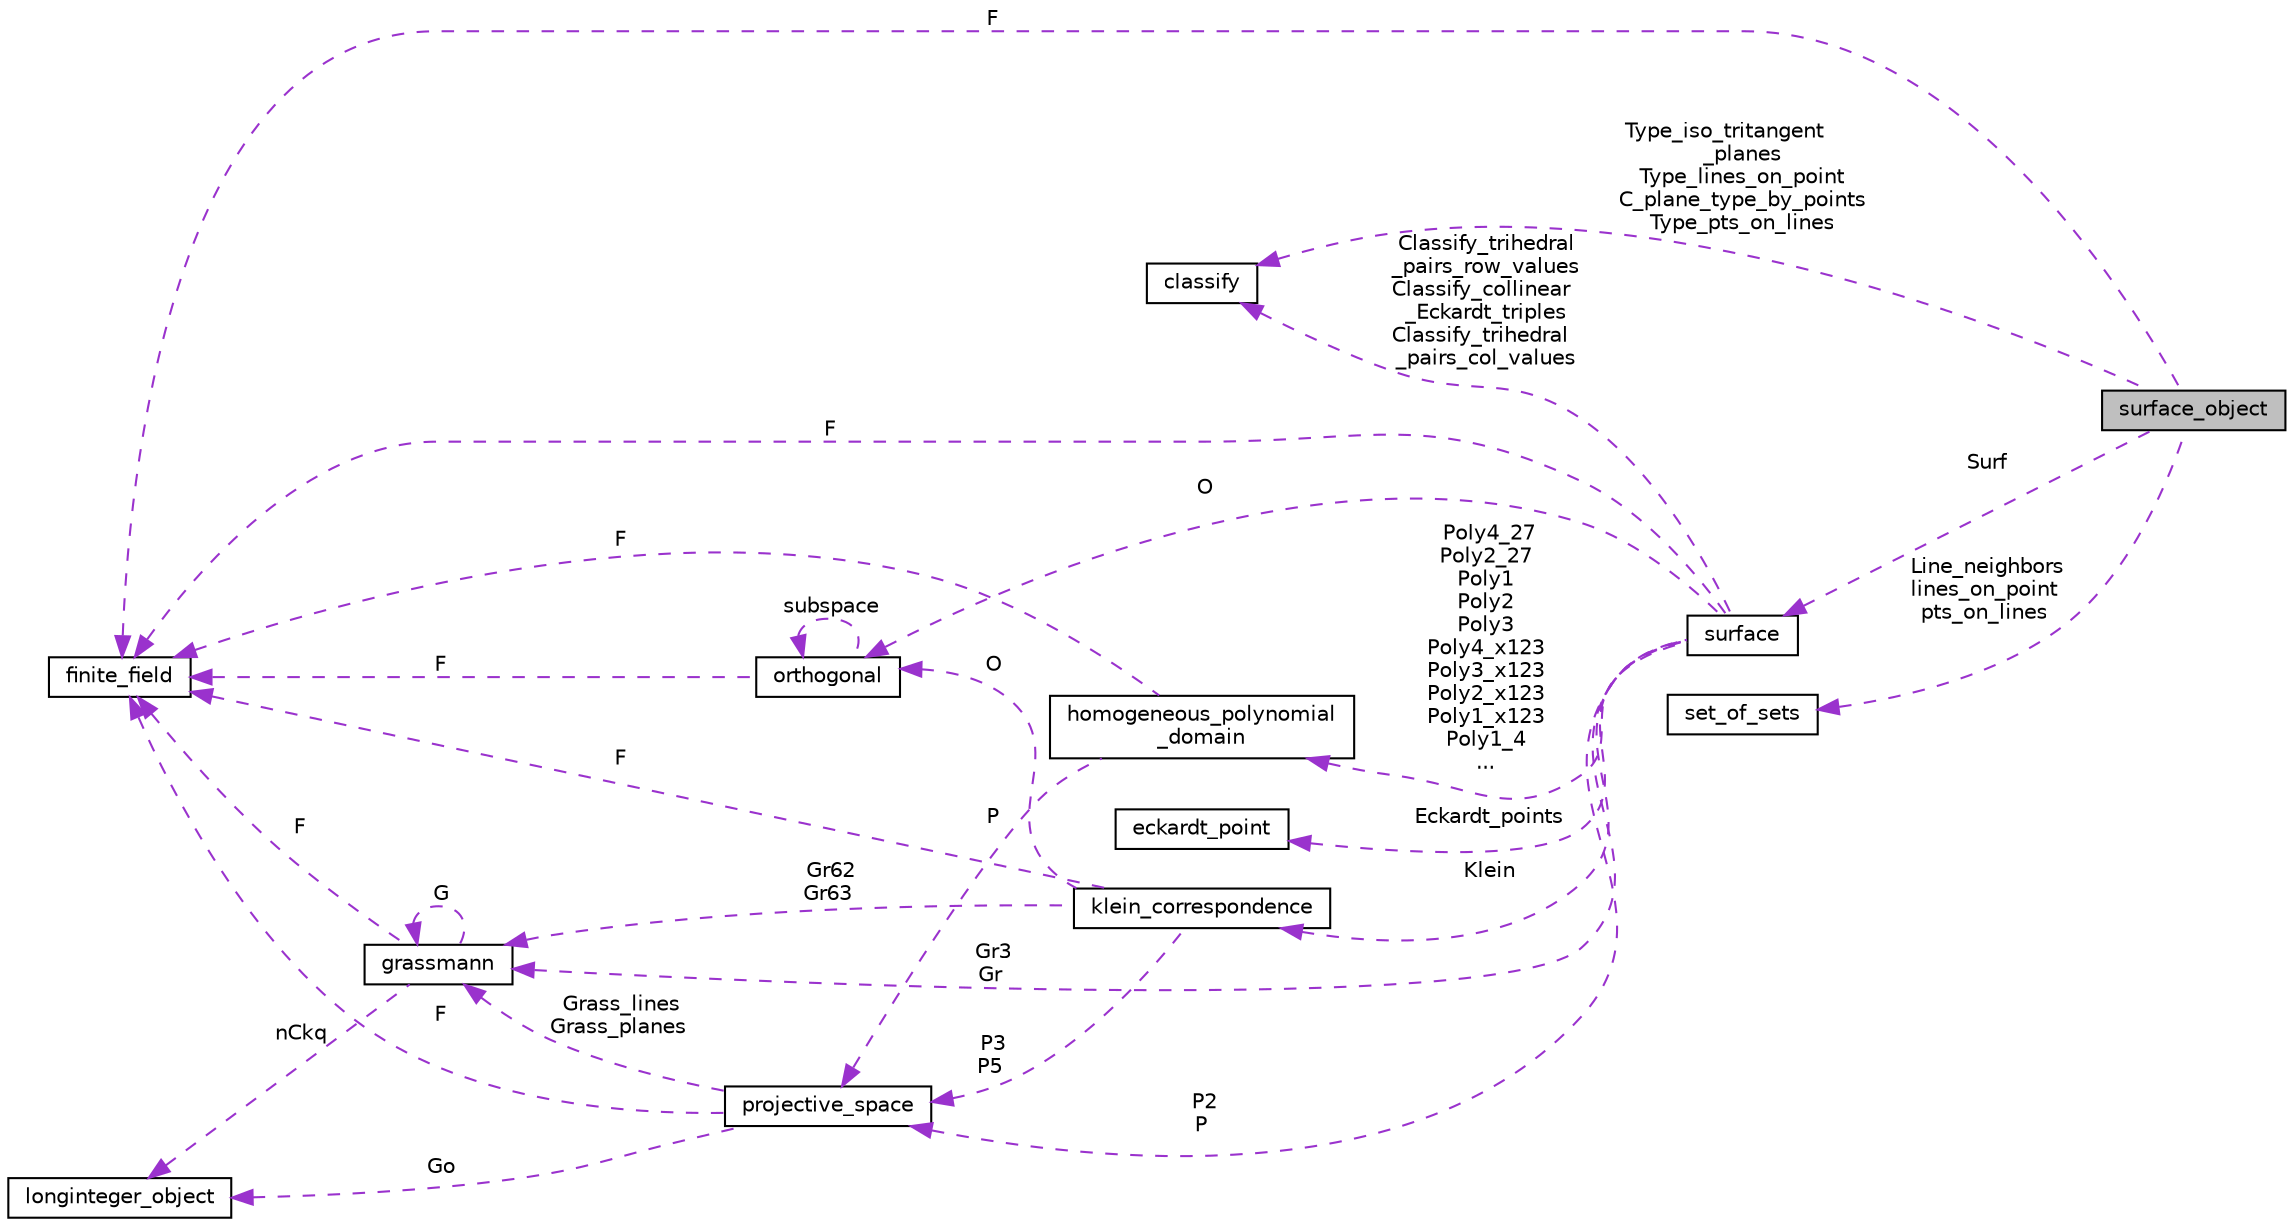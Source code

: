 digraph "surface_object"
{
  edge [fontname="Helvetica",fontsize="10",labelfontname="Helvetica",labelfontsize="10"];
  node [fontname="Helvetica",fontsize="10",shape=record];
  rankdir="LR";
  Node1 [label="surface_object",height=0.2,width=0.4,color="black", fillcolor="grey75", style="filled", fontcolor="black"];
  Node2 -> Node1 [dir="back",color="darkorchid3",fontsize="10",style="dashed",label=" Type_iso_tritangent\l_planes\nType_lines_on_point\nC_plane_type_by_points\nType_pts_on_lines" ,fontname="Helvetica"];
  Node2 [label="classify",height=0.2,width=0.4,color="black", fillcolor="white", style="filled",URL="$d9/d43/classclassify.html"];
  Node3 -> Node1 [dir="back",color="darkorchid3",fontsize="10",style="dashed",label=" Surf" ,fontname="Helvetica"];
  Node3 [label="surface",height=0.2,width=0.4,color="black", fillcolor="white", style="filled",URL="$d5/d88/classsurface.html"];
  Node2 -> Node3 [dir="back",color="darkorchid3",fontsize="10",style="dashed",label=" Classify_trihedral\l_pairs_row_values\nClassify_collinear\l_Eckardt_triples\nClassify_trihedral\l_pairs_col_values" ,fontname="Helvetica"];
  Node4 -> Node3 [dir="back",color="darkorchid3",fontsize="10",style="dashed",label=" Eckardt_points" ,fontname="Helvetica"];
  Node4 [label="eckardt_point",height=0.2,width=0.4,color="black", fillcolor="white", style="filled",URL="$d6/d2e/classeckardt__point.html"];
  Node5 -> Node3 [dir="back",color="darkorchid3",fontsize="10",style="dashed",label=" O" ,fontname="Helvetica"];
  Node5 [label="orthogonal",height=0.2,width=0.4,color="black", fillcolor="white", style="filled",URL="$d7/daa/classorthogonal.html"];
  Node5 -> Node5 [dir="back",color="darkorchid3",fontsize="10",style="dashed",label=" subspace" ,fontname="Helvetica"];
  Node6 -> Node5 [dir="back",color="darkorchid3",fontsize="10",style="dashed",label=" F" ,fontname="Helvetica"];
  Node6 [label="finite_field",height=0.2,width=0.4,color="black", fillcolor="white", style="filled",URL="$df/d5a/classfinite__field.html"];
  Node7 -> Node3 [dir="back",color="darkorchid3",fontsize="10",style="dashed",label=" P2\nP" ,fontname="Helvetica"];
  Node7 [label="projective_space",height=0.2,width=0.4,color="black", fillcolor="white", style="filled",URL="$d2/d17/classprojective__space.html"];
  Node8 -> Node7 [dir="back",color="darkorchid3",fontsize="10",style="dashed",label=" Go" ,fontname="Helvetica"];
  Node8 [label="longinteger_object",height=0.2,width=0.4,color="black", fillcolor="white", style="filled",URL="$dd/d7e/classlonginteger__object.html"];
  Node6 -> Node7 [dir="back",color="darkorchid3",fontsize="10",style="dashed",label=" F" ,fontname="Helvetica"];
  Node9 -> Node7 [dir="back",color="darkorchid3",fontsize="10",style="dashed",label=" Grass_lines\nGrass_planes" ,fontname="Helvetica"];
  Node9 [label="grassmann",height=0.2,width=0.4,color="black", fillcolor="white", style="filled",URL="$df/d02/classgrassmann.html"];
  Node8 -> Node9 [dir="back",color="darkorchid3",fontsize="10",style="dashed",label=" nCkq" ,fontname="Helvetica"];
  Node9 -> Node9 [dir="back",color="darkorchid3",fontsize="10",style="dashed",label=" G" ,fontname="Helvetica"];
  Node6 -> Node9 [dir="back",color="darkorchid3",fontsize="10",style="dashed",label=" F" ,fontname="Helvetica"];
  Node10 -> Node3 [dir="back",color="darkorchid3",fontsize="10",style="dashed",label=" Klein" ,fontname="Helvetica"];
  Node10 [label="klein_correspondence",height=0.2,width=0.4,color="black", fillcolor="white", style="filled",URL="$d7/d99/classklein__correspondence.html"];
  Node5 -> Node10 [dir="back",color="darkorchid3",fontsize="10",style="dashed",label=" O" ,fontname="Helvetica"];
  Node7 -> Node10 [dir="back",color="darkorchid3",fontsize="10",style="dashed",label=" P3\nP5" ,fontname="Helvetica"];
  Node9 -> Node10 [dir="back",color="darkorchid3",fontsize="10",style="dashed",label=" Gr62\nGr63" ,fontname="Helvetica"];
  Node6 -> Node10 [dir="back",color="darkorchid3",fontsize="10",style="dashed",label=" F" ,fontname="Helvetica"];
  Node9 -> Node3 [dir="back",color="darkorchid3",fontsize="10",style="dashed",label=" Gr3\nGr" ,fontname="Helvetica"];
  Node6 -> Node3 [dir="back",color="darkorchid3",fontsize="10",style="dashed",label=" F" ,fontname="Helvetica"];
  Node11 -> Node3 [dir="back",color="darkorchid3",fontsize="10",style="dashed",label=" Poly4_27\nPoly2_27\nPoly1\nPoly2\nPoly3\nPoly4_x123\nPoly3_x123\nPoly2_x123\nPoly1_x123\nPoly1_4\n..." ,fontname="Helvetica"];
  Node11 [label="homogeneous_polynomial\l_domain",height=0.2,width=0.4,color="black", fillcolor="white", style="filled",URL="$d2/da7/classhomogeneous__polynomial__domain.html"];
  Node7 -> Node11 [dir="back",color="darkorchid3",fontsize="10",style="dashed",label=" P" ,fontname="Helvetica"];
  Node6 -> Node11 [dir="back",color="darkorchid3",fontsize="10",style="dashed",label=" F" ,fontname="Helvetica"];
  Node12 -> Node1 [dir="back",color="darkorchid3",fontsize="10",style="dashed",label=" Line_neighbors\nlines_on_point\npts_on_lines" ,fontname="Helvetica"];
  Node12 [label="set_of_sets",height=0.2,width=0.4,color="black", fillcolor="white", style="filled",URL="$da/dd6/classset__of__sets.html"];
  Node6 -> Node1 [dir="back",color="darkorchid3",fontsize="10",style="dashed",label=" F" ,fontname="Helvetica"];
}
